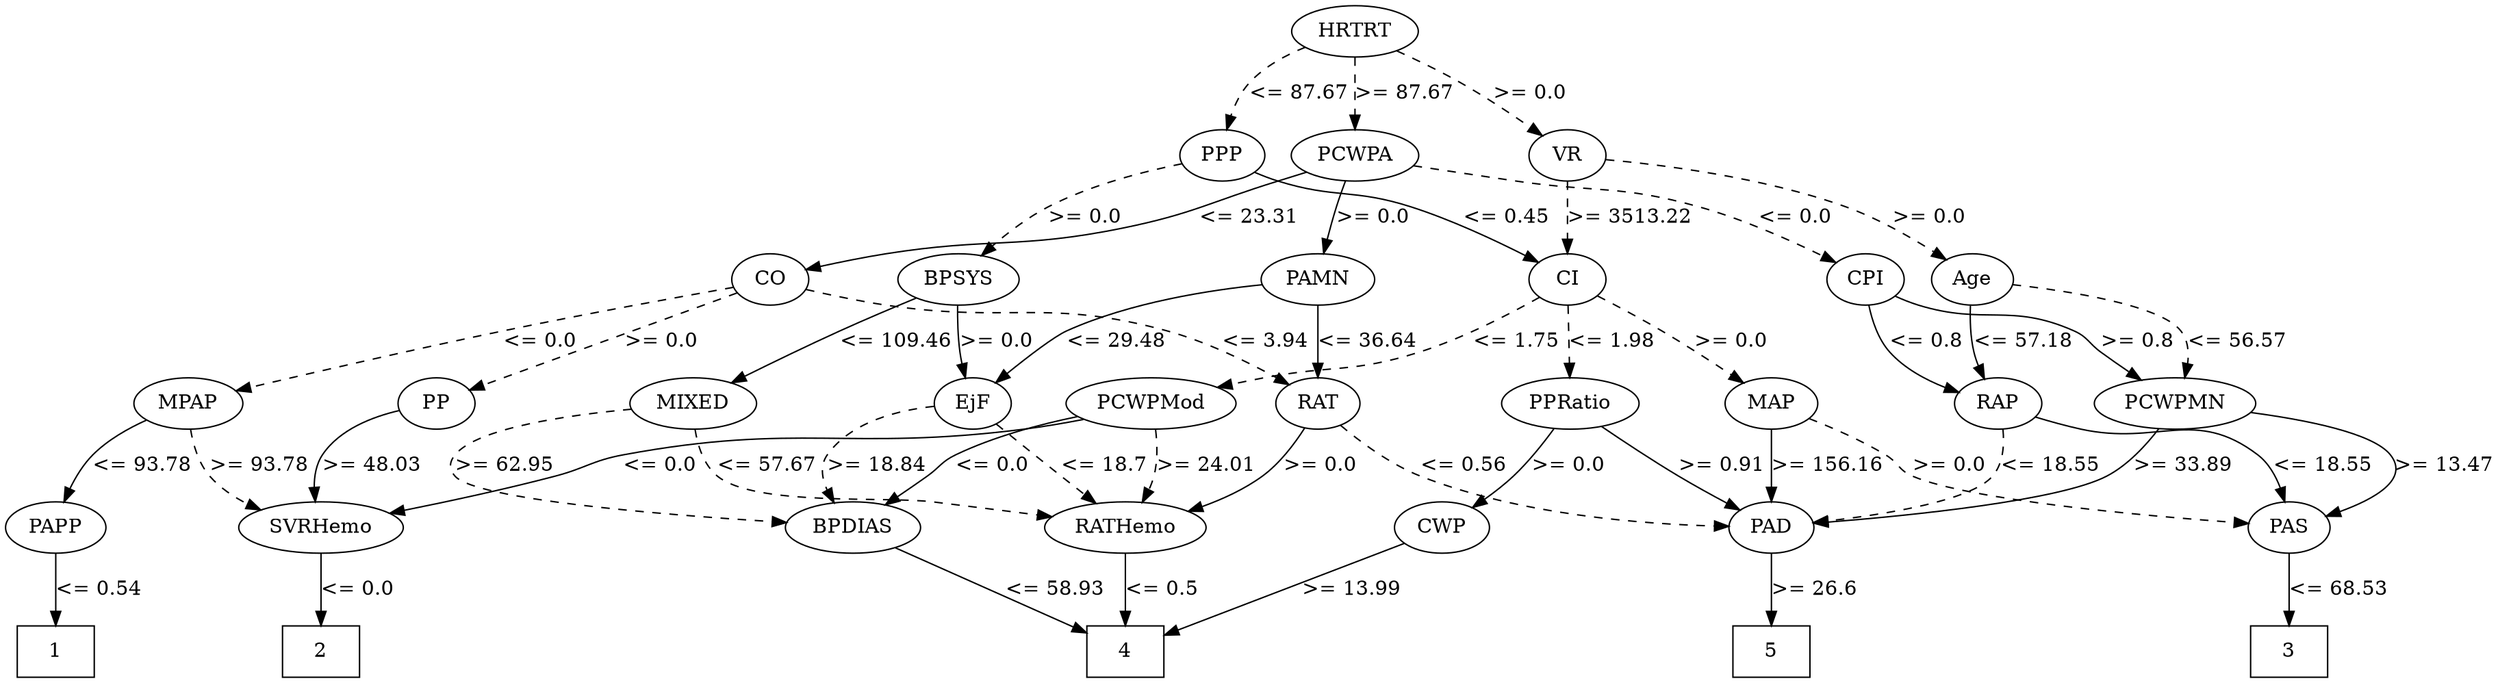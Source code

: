 strict digraph G {
	graph [bb="0,0,1405,471"];
	node [label="\N"];
	1	[height=0.5,
		pos="32,18",
		shape=box,
		width=0.75];
	2	[height=0.5,
		pos="182,18",
		shape=box,
		width=0.75];
	3	[height=0.5,
		pos="1297,18",
		shape=box,
		width=0.75];
	4	[height=0.5,
		pos="640,18",
		shape=box,
		width=0.75];
	5	[height=0.5,
		pos="1005,18",
		shape=box,
		width=0.75];
	RAP	[height=0.5,
		pos="1131,192",
		width=0.77778];
	PAS	[height=0.5,
		pos="1297,105",
		width=0.75];
	RAP -> PAS	[label="<= 18.55",
		lp="1312,148.5",
		op="<=",
		param=18.55,
		pos="e,1293.8,122.9 1154.2,181.76 1161.7,179 1170.1,176.14 1178,174 1220.3,162.5 1240.6,183.22 1275,156 1282.5,150.1 1287.4,141.15 1290.8,\
132.44",
		style=solid];
	PAD	[height=0.5,
		pos="1005,105",
		width=0.79437];
	RAP -> PAD	[label="<= 18.55",
		lp="1157,148.5",
		op="<=",
		param=18.55,
		pos="e,1033.8,105.92 1133.4,173.85 1133.9,163.22 1132.6,149.94 1125,141 1105.2,117.69 1070.9,109.44 1044,106.72",
		style=dashed];
	PAS -> 3	[label="<= 68.53",
		lp="1323,61.5",
		op="<=",
		param=68.53,
		pos="e,1297,36.175 1297,86.799 1297,75.163 1297,59.548 1297,46.237",
		style=solid];
	PAD -> 5	[label=">= 26.6",
		lp="1027.5,61.5",
		op=">=",
		param=26.6,
		pos="e,1005,36.175 1005,86.799 1005,75.163 1005,59.548 1005,46.237",
		style=solid];
	PAMN	[height=0.5,
		pos="747,279",
		width=1.0139];
	RAT	[height=0.5,
		pos="747,192",
		width=0.76389];
	PAMN -> RAT	[label="<= 36.64",
		lp="773,235.5",
		op="<=",
		param=36.64,
		pos="e,747,210.18 747,260.8 747,249.16 747,233.55 747,220.24",
		style=solid];
	EjF	[height=0.5,
		pos="546,192",
		width=0.75];
	PAMN -> EjF	[label="<= 29.48",
		lp="631,235.5",
		op="<=",
		param=29.48,
		pos="e,559.65,207.82 711.87,273.92 682.12,269.43 639.03,260.39 605,243 591.09,235.89 577.64,224.92 567.1,215.06",
		style=solid];
	RAT -> PAD	[label="<= 0.56",
		lp="827.5,148.5",
		op="<=",
		param=0.56,
		pos="e,976.41,106.29 760.21,175.84 771.06,164.4 787.46,149.31 805,141 857.28,116.24 924.71,108.84 966.39,106.72",
		style=dashed];
	RATHemo	[height=0.5,
		pos="640,105",
		width=1.375];
	RAT -> RATHemo	[label=">= 0.0",
		lp="740,148.5",
		op=">=",
		param=0.0,
		pos="e,670.8,119.16 736.54,175.18 728.97,164.57 717.99,150.81 706,141 698.1,134.53 688.81,128.73 679.74,123.8",
		style=solid];
	BPDIAS	[height=0.5,
		pos="484,105",
		width=1.1735];
	EjF -> BPDIAS	[label=">= 18.84",
		lp="495,148.5",
		op=">=",
		param=18.84,
		pos="e,472.29,122.75 520.13,186.7 502.43,182.26 480.21,173.41 469,156 464.35,148.77 465.2,140.03 468.12,131.9",
		style=dashed];
	EjF -> RATHemo	[label="<= 18.7",
		lp="623.5,148.5",
		op="<=",
		param=18.7,
		pos="e,622.12,122.01 561.39,176.96 572.4,166.93 587.59,153.11 601,141 605.41,137.02 610.11,132.78 614.67,128.69",
		style=dashed];
	CWP	[height=0.5,
		pos="791,105",
		width=0.84854];
	CWP -> 4	[label=">= 13.99",
		lp="750,61.5",
		op=">=",
		param=13.99,
		pos="e,667.07,34.24 769.69,92.002 745.4,78.334 705.32,55.77 676.13,39.34",
		style=solid];
	PCWPMod	[height=0.5,
		pos="645,192",
		width=1.4444];
	SVRHemo	[height=0.5,
		pos="182,105",
		width=1.3902];
	PCWPMod -> SVRHemo	[label="<= 0.0",
		lp="377,148.5",
		op="<=",
		param=0.0,
		pos="e,221.03,116.28 606.94,179.53 598.77,177.4 590.15,175.41 582,174 483.6,156.92 456.05,175.01 358,156 336.06,151.75 331.45,147.28 \
310,141 283.98,133.38 254.83,125.37 230.93,118.94",
		style=solid];
	PCWPMod -> BPDIAS	[label="<= 0.0",
		lp="562,148.5",
		op="<=",
		param=0.0,
		pos="e,499.78,122.24 603.79,180.67 584.59,174.92 561.88,166.73 543,156 530.16,148.7 517.47,138.45 507.16,129.13",
		style=solid];
	PCWPMod -> RATHemo	[label=">= 24.01",
		lp="676,148.5",
		op=">=",
		param=24.01,
		pos="e,645.85,122.89 648.74,173.84 650.34,164.17 651.52,151.89 650,141 649.62,138.28 649.08,135.47 648.44,132.68",
		style=dashed];
	SVRHemo -> 2	[label="<= 0.0",
		lp="201,61.5",
		op="<=",
		param=0.0,
		pos="e,182,36.175 182,86.799 182,75.163 182,59.548 182,46.237",
		style=solid];
	BPDIAS -> 4	[label="<= 58.93",
		lp="597,61.5",
		op="<=",
		param=58.93,
		pos="e,612.9,33.765 509.06,90.343 534.71,76.369 574.81,54.518 603.88,38.679",
		style=solid];
	RATHemo -> 4	[label="<= 0.5",
		lp="659,61.5",
		op="<=",
		param=0.5,
		pos="e,640,36.175 640,86.799 640,75.163 640,59.548 640,46.237",
		style=solid];
	PCWPA	[height=0.5,
		pos="767,366",
		width=1.1555];
	PCWPA -> PAMN	[label=">= 0.0",
		lp="776,322.5",
		op=">=",
		param=0.0,
		pos="e,750.08,297.2 761.84,347.98 760.19,342.29 758.43,335.9 757,330 755.21,322.63 753.5,314.6 752.02,307.17",
		style=solid];
	CO	[height=0.5,
		pos="376,279",
		width=0.75];
	PCWPA -> CO	[label="<= 23.31",
		lp="709,322.5",
		op="<=",
		param=23.31,
		pos="e,402.21,283.8 739.54,352.43 713.25,340.93 672.2,324.32 635,315 574.57,299.86 557.73,305.37 496,297 467.85,293.18 436.01,288.66 \
412.21,285.24",
		style=solid];
	CPI	[height=0.5,
		pos="1052,279",
		width=0.75];
	PCWPA -> CPI	[label="<= 0.0",
		lp="1011,322.5",
		op="<=",
		param=0.0,
		pos="e,1033.2,292.21 803.78,357.41 818.72,354.39 836.17,350.94 852,348 898.55,339.36 912.16,345.21 957,330 980.86,321.91 1006,308.42 \
1024.4,297.49",
		style=dashed];
	CO -> RAT	[label="<= 3.94",
		lp="712.5,235.5",
		op="<=",
		param=3.94,
		pos="e,729.02,205.82 402.19,274.06 426.48,270.47 463.64,265.1 496,261 567.43,251.95 588.41,264.91 657,243 679.76,235.73 703.3,222.41 \
720.59,211.35",
		style=dashed];
	MPAP	[height=0.5,
		pos="107,192",
		width=0.97491];
	CO -> MPAP	[label="<= 0.0",
		lp="281,235.5",
		op="<=",
		param=0.0,
		pos="e,135.81,202.43 351.95,270.72 328.86,263.71 293,252.76 262,243 222.21,230.47 176.8,215.78 145.47,205.58",
		style=dashed];
	PP	[height=0.5,
		pos="247,192",
		width=0.75];
	CO -> PP	[label=">= 0.0",
		lp="339,235.5",
		op=">=",
		param=0.0,
		pos="e,265.45,205.16 357.52,265.82 335.68,251.43 299.15,227.36 274.11,210.86",
		style=dashed];
	CPI -> RAP	[label="<= 0.8",
		lp="1098,235.5",
		op="<=",
		param=0.8,
		pos="e,1110,203.95 1058.5,261.43 1063.1,251.03 1070.1,237.79 1079,228 1085.4,220.97 1093.4,214.67 1101.3,209.42",
		style=solid];
	PCWPMN	[height=0.5,
		pos="1237,192",
		width=1.3902];
	CPI -> PCWPMN	[label=">= 0.8",
		lp="1211,235.5",
		op=">=",
		param=0.8,
		pos="e,1217.2,208.76 1072.6,267.26 1077.6,264.96 1082.9,262.72 1088,261 1125,248.58 1138.6,259.58 1174,243 1174.3,242.87 1192.4,228.46 \
1209.2,215.14",
		style=solid];
	PCWPMN -> PAS	[label=">= 13.47",
		lp="1379,148.5",
		op=">=",
		param=13.47,
		pos="e,1319.6,115.3 1286.4,188.66 1309.6,184.77 1335.4,175.84 1350,156 1360,142.43 1345.2,129.43 1328.7,120.09",
		style=solid];
	PCWPMN -> PAD	[label=">= 33.89",
		lp="1233,148.5",
		op=">=",
		param=33.89,
		pos="e,1033.8,106.4 1224.9,174.47 1215.7,163.25 1202.2,149.05 1187,141 1141.8,117.02 1082.5,109.33 1044.1,106.94",
		style=solid];
	MPAP -> SVRHemo	[label=">= 93.78",
		lp="149,148.5",
		op=">=",
		param=93.78,
		pos="e,150.63,119.11 109.35,173.8 111.49,163.41 115.51,150.41 123,141 128.11,134.58 134.75,129.08 141.71,124.47",
		style=dashed];
	PAPP	[height=0.5,
		pos="32,105",
		width=0.88889];
	MPAP -> PAPP	[label="<= 93.78",
		lp="85,148.5",
		op="<=",
		param=93.78,
		pos="e,38.838,122.93 84.768,177.84 76.015,171.93 66.327,164.39 59,156 52.843,148.95 47.541,140.26 43.306,132.11",
		style=solid];
	PP -> SVRHemo	[label=">= 48.03",
		lp="209,148.5",
		op=">=",
		param=48.03,
		pos="e,178.23,123.4 222.28,184.26 208.16,179.02 191.6,170.19 183,156 178.98,149.37 177.64,141.27 177.61,133.54",
		style=solid];
	CI	[height=0.5,
		pos="888,279",
		width=0.75];
	CI -> PCWPMod	[label="<= 1.75",
		lp="852.5,235.5",
		op="<=",
		param=1.75,
		pos="e,685.06,203.68 869.96,265.47 852.73,254.07 825.67,237.61 800,228 762.2,213.85 750.33,219.04 711,210 705.74,208.79 700.26,207.47 \
694.8,206.12",
		style=dashed];
	MAP	[height=0.5,
		pos="1005,192",
		width=0.84854];
	CI -> MAP	[label=">= 0.0",
		lp="977,235.5",
		op=">=",
		param=0.0,
		pos="e,986.91,206.73 906.15,265.5 915.68,258.88 927.52,250.57 938,243 951.57,233.19 966.52,222.07 978.84,212.81",
		style=dashed];
	PPRatio	[height=0.5,
		pos="890,192",
		width=1.1013];
	CI -> PPRatio	[label="<= 1.98",
		lp="911.5,235.5",
		op="<=",
		param=1.98,
		pos="e,889.6,210.18 888.4,260.8 888.68,249.16 889.05,233.55 889.36,220.24",
		style=dashed];
	MAP -> PAS	[label=">= 0.0",
		lp="1102,148.5",
		op=">=",
		param=0.0,
		pos="e,1269.8,106.15 1026.7,179.03 1038.1,172.56 1052,164.23 1064,156 1072.9,149.91 1073.2,145.34 1083,141 1141.1,115.4 1215.5,108.34 \
1259.5,106.5",
		style=dashed];
	MAP -> PAD	[label=">= 156.16",
		lp="1034,148.5",
		op=">=",
		param=156.16,
		pos="e,1005,123.18 1005,173.8 1005,162.16 1005,146.55 1005,133.24",
		style=solid];
	PPRatio -> PAD	[label=">= 0.91",
		lp="978.5,148.5",
		op=">=",
		param=0.91,
		pos="e,986.3,119.17 909.24,176.2 922.35,166.17 940.14,152.67 956,141 962.99,135.86 970.59,130.38 977.68,125.31",
		style=solid];
	PPRatio -> CWP	[label=">= 0.0",
		lp="886,148.5",
		op=">=",
		param=0.0,
		pos="e,815.03,116.24 880.56,174.25 874.07,163.78 864.71,150.53 854,141 845.2,133.17 834.34,126.36 824.14,120.89",
		style=solid];
	MIXED	[height=0.5,
		pos="393,192",
		width=1.125];
	MIXED -> BPDIAS	[label=">= 62.95",
		lp="284,148.5",
		op=">=",
		param=62.95,
		pos="e,441.73,106.26 354.28,186.24 318.69,180.98 269.74,171.18 258,156 253.92,150.73 253.66,146.06 258,141 279.92,115.42 372.07,108.38 \
431.72,106.53",
		style=dashed];
	MIXED -> RATHemo	[label="<= 57.67",
		lp="436,148.5",
		op="<=",
		param=57.67,
		pos="e,595.84,113.33 394.38,173.59 396.21,162.58 400.41,148.97 410,141 431.59,123.07 507.26,127.24 535,123 551.55,120.47 569.55,117.6 \
585.9,114.94",
		style=dashed];
	BPSYS	[height=0.5,
		pos="543,279",
		width=1.0471];
	BPSYS -> EjF	[label=">= 0.0",
		lp="563,235.5",
		op=">=",
		param=0.0,
		pos="e,544.9,210.08 543.19,260.87 543.33,251.21 543.58,238.93 544,228 544.1,225.45 544.22,222.79 544.35,220.13",
		style=solid];
	BPSYS -> MIXED	[label="<= 109.46",
		lp="510,235.5",
		op="<=",
		param=109.46,
		pos="e,416.89,206.6 519.44,264.72 507.86,258.19 493.69,250.19 481,243 462.68,232.63 442.23,221.01 425.66,211.59",
		style=solid];
	HRTRT	[height=0.5,
		pos="767,453",
		width=1.1013];
	HRTRT -> PCWPA	[label=">= 87.67",
		lp="793,409.5",
		op=">=",
		param=87.67,
		pos="e,767,384.18 767,434.8 767,423.16 767,407.55 767,394.24",
		style=dashed];
	PPP	[height=0.5,
		pos="680,366",
		width=0.75];
	HRTRT -> PPP	[label="<= 87.67",
		lp="737,409.5",
		op="<=",
		param=87.67,
		pos="e,687.83,383.64 741.25,439.23 731.07,433.37 719.74,425.77 711,417 703.91,409.88 697.68,400.85 692.71,392.42",
		style=dashed];
	VR	[height=0.5,
		pos="888,366",
		width=0.75];
	HRTRT -> VR	[label=">= 0.0",
		lp="862,409.5",
		op=">=",
		param=0.0,
		pos="e,871.5,380.41 790.21,438.19 800.42,431.94 812.45,424.33 823,417 836.64,407.52 851.35,396.3 863.32,386.89",
		style=dashed];
	PPP -> CI	[label="<= 0.45",
		lp="848.5,322.5",
		op="<=",
		param=0.45,
		pos="e,869.12,292.12 700.62,354.33 705.57,352.03 710.9,349.76 716,348 750.04,336.24 761.28,342.64 795,330 817.95,321.4 842.29,308.14 \
860.32,297.44",
		style=solid];
	PPP -> BPSYS	[label=">= 0.0",
		lp="616,322.5",
		op=">=",
		param=0.0,
		pos="e,557.4,295.98 656.02,357.39 638.83,351.36 615.53,341.95 597,330 585.43,322.53 574.02,312.49 564.7,303.36",
		style=dashed];
	VR -> CI	[label=">= 3513.22",
		lp="920.5,322.5",
		op=">=",
		param=3513.22,
		pos="e,888,297.18 888,347.8 888,336.16 888,320.55 888,307.24",
		style=dashed];
	Age	[height=0.5,
		pos="1124,279",
		width=0.75];
	VR -> Age	[label=">= 0.0",
		lp="1106,322.5",
		op=">=",
		param=0.0,
		pos="e,1110.2,295.04 914.93,363.76 950.62,361.22 1014.8,353.49 1064,330 1078.4,323.14 1092.2,312.04 1102.9,302.04",
		style=dashed];
	PAPP -> 1	[label="<= 0.54",
		lp="54.5,61.5",
		op="<=",
		param=0.54,
		pos="e,32,36.175 32,86.799 32,75.163 32,59.548 32,46.237",
		style=solid];
	Age -> RAP	[label="<= 57.18",
		lp="1148,235.5",
		op="<=",
		param=57.18,
		pos="e,1125.7,209.92 1121.9,260.82 1121.1,251.14 1120.6,238.86 1122,228 1122.3,225.29 1122.8,222.49 1123.4,219.71",
		style=solid];
	Age -> PCWPMN	[label="<= 56.57",
		lp="1266,235.5",
		op="<=",
		param=56.57,
		pos="e,1240.9,210.42 1151.3,277.73 1177.4,275.84 1215.5,268.52 1235,243 1239.8,236.67 1241.5,228.45 1241.6,220.51",
		style=dashed];
}
